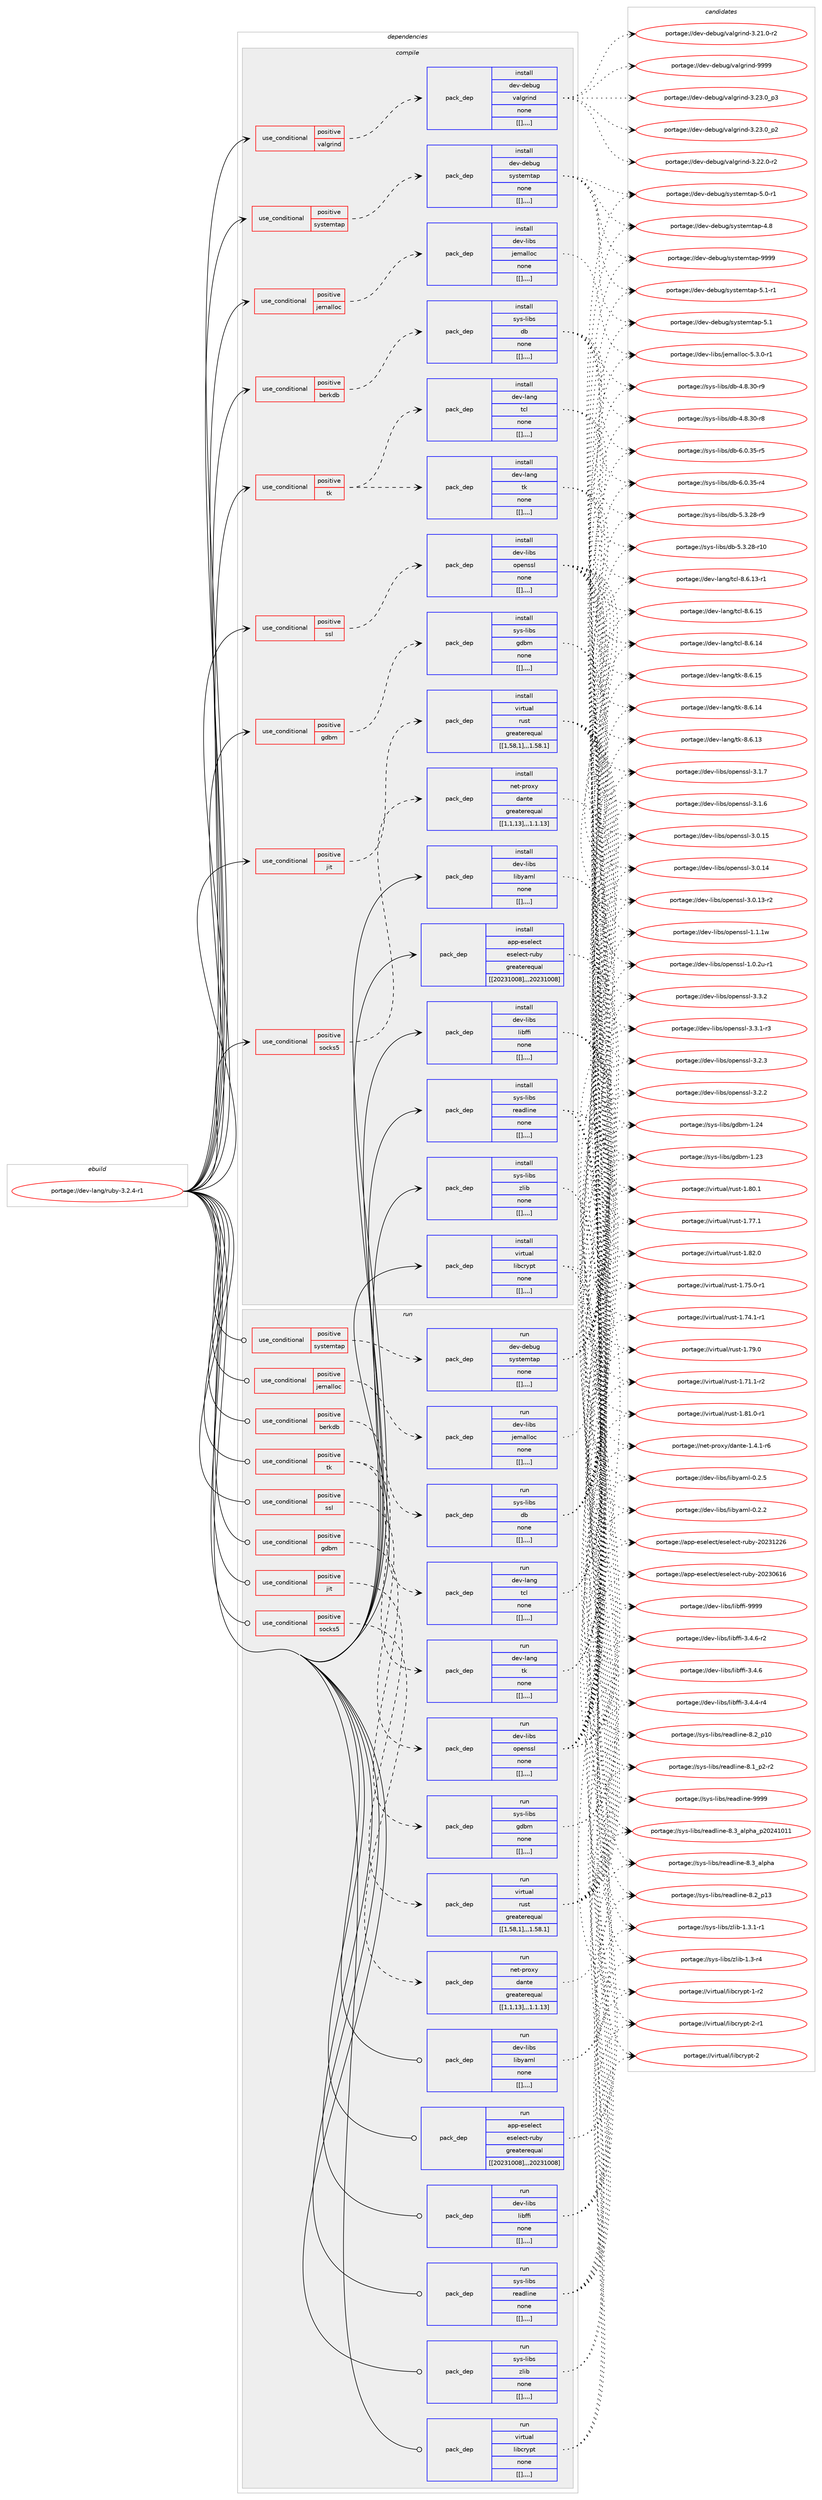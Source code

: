digraph prolog {

# *************
# Graph options
# *************

newrank=true;
concentrate=true;
compound=true;
graph [rankdir=LR,fontname=Helvetica,fontsize=10,ranksep=1.5];#, ranksep=2.5, nodesep=0.2];
edge  [arrowhead=vee];
node  [fontname=Helvetica,fontsize=10];

# **********
# The ebuild
# **********

subgraph cluster_leftcol {
color=gray;
label=<<i>ebuild</i>>;
id [label="portage://dev-lang/ruby-3.2.4-r1", color=red, width=4, href="../dev-lang/ruby-3.2.4-r1.svg"];
}

# ****************
# The dependencies
# ****************

subgraph cluster_midcol {
color=gray;
label=<<i>dependencies</i>>;
subgraph cluster_compile {
fillcolor="#eeeeee";
style=filled;
label=<<i>compile</i>>;
subgraph cond25232 {
dependency104935 [label=<<TABLE BORDER="0" CELLBORDER="1" CELLSPACING="0" CELLPADDING="4"><TR><TD ROWSPAN="3" CELLPADDING="10">use_conditional</TD></TR><TR><TD>positive</TD></TR><TR><TD>berkdb</TD></TR></TABLE>>, shape=none, color=red];
subgraph pack78499 {
dependency105042 [label=<<TABLE BORDER="0" CELLBORDER="1" CELLSPACING="0" CELLPADDING="4" WIDTH="220"><TR><TD ROWSPAN="6" CELLPADDING="30">pack_dep</TD></TR><TR><TD WIDTH="110">install</TD></TR><TR><TD>sys-libs</TD></TR><TR><TD>db</TD></TR><TR><TD>none</TD></TR><TR><TD>[[],,,,]</TD></TR></TABLE>>, shape=none, color=blue];
}
dependency104935:e -> dependency105042:w [weight=20,style="dashed",arrowhead="vee"];
}
id:e -> dependency104935:w [weight=20,style="solid",arrowhead="vee"];
subgraph cond25353 {
dependency105062 [label=<<TABLE BORDER="0" CELLBORDER="1" CELLSPACING="0" CELLPADDING="4"><TR><TD ROWSPAN="3" CELLPADDING="10">use_conditional</TD></TR><TR><TD>positive</TD></TR><TR><TD>gdbm</TD></TR></TABLE>>, shape=none, color=red];
subgraph pack78598 {
dependency105132 [label=<<TABLE BORDER="0" CELLBORDER="1" CELLSPACING="0" CELLPADDING="4" WIDTH="220"><TR><TD ROWSPAN="6" CELLPADDING="30">pack_dep</TD></TR><TR><TD WIDTH="110">install</TD></TR><TR><TD>sys-libs</TD></TR><TR><TD>gdbm</TD></TR><TR><TD>none</TD></TR><TR><TD>[[],,,,]</TD></TR></TABLE>>, shape=none, color=blue];
}
dependency105062:e -> dependency105132:w [weight=20,style="dashed",arrowhead="vee"];
}
id:e -> dependency105062:w [weight=20,style="solid",arrowhead="vee"];
subgraph cond25389 {
dependency105157 [label=<<TABLE BORDER="0" CELLBORDER="1" CELLSPACING="0" CELLPADDING="4"><TR><TD ROWSPAN="3" CELLPADDING="10">use_conditional</TD></TR><TR><TD>positive</TD></TR><TR><TD>jemalloc</TD></TR></TABLE>>, shape=none, color=red];
subgraph pack78644 {
dependency105227 [label=<<TABLE BORDER="0" CELLBORDER="1" CELLSPACING="0" CELLPADDING="4" WIDTH="220"><TR><TD ROWSPAN="6" CELLPADDING="30">pack_dep</TD></TR><TR><TD WIDTH="110">install</TD></TR><TR><TD>dev-libs</TD></TR><TR><TD>jemalloc</TD></TR><TR><TD>none</TD></TR><TR><TD>[[],,,,]</TD></TR></TABLE>>, shape=none, color=blue];
}
dependency105157:e -> dependency105227:w [weight=20,style="dashed",arrowhead="vee"];
}
id:e -> dependency105157:w [weight=20,style="solid",arrowhead="vee"];
subgraph cond25432 {
dependency105253 [label=<<TABLE BORDER="0" CELLBORDER="1" CELLSPACING="0" CELLPADDING="4"><TR><TD ROWSPAN="3" CELLPADDING="10">use_conditional</TD></TR><TR><TD>positive</TD></TR><TR><TD>jit</TD></TR></TABLE>>, shape=none, color=red];
subgraph pack78684 {
dependency105314 [label=<<TABLE BORDER="0" CELLBORDER="1" CELLSPACING="0" CELLPADDING="4" WIDTH="220"><TR><TD ROWSPAN="6" CELLPADDING="30">pack_dep</TD></TR><TR><TD WIDTH="110">install</TD></TR><TR><TD>virtual</TD></TR><TR><TD>rust</TD></TR><TR><TD>greaterequal</TD></TR><TR><TD>[[1,58,1],,,1.58.1]</TD></TR></TABLE>>, shape=none, color=blue];
}
dependency105253:e -> dependency105314:w [weight=20,style="dashed",arrowhead="vee"];
}
id:e -> dependency105253:w [weight=20,style="solid",arrowhead="vee"];
subgraph cond25481 {
dependency105376 [label=<<TABLE BORDER="0" CELLBORDER="1" CELLSPACING="0" CELLPADDING="4"><TR><TD ROWSPAN="3" CELLPADDING="10">use_conditional</TD></TR><TR><TD>positive</TD></TR><TR><TD>socks5</TD></TR></TABLE>>, shape=none, color=red];
subgraph pack78733 {
dependency105408 [label=<<TABLE BORDER="0" CELLBORDER="1" CELLSPACING="0" CELLPADDING="4" WIDTH="220"><TR><TD ROWSPAN="6" CELLPADDING="30">pack_dep</TD></TR><TR><TD WIDTH="110">install</TD></TR><TR><TD>net-proxy</TD></TR><TR><TD>dante</TD></TR><TR><TD>greaterequal</TD></TR><TR><TD>[[1,1,13],,,1.1.13]</TD></TR></TABLE>>, shape=none, color=blue];
}
dependency105376:e -> dependency105408:w [weight=20,style="dashed",arrowhead="vee"];
}
id:e -> dependency105376:w [weight=20,style="solid",arrowhead="vee"];
subgraph cond25527 {
dependency105508 [label=<<TABLE BORDER="0" CELLBORDER="1" CELLSPACING="0" CELLPADDING="4"><TR><TD ROWSPAN="3" CELLPADDING="10">use_conditional</TD></TR><TR><TD>positive</TD></TR><TR><TD>ssl</TD></TR></TABLE>>, shape=none, color=red];
subgraph pack78821 {
dependency105519 [label=<<TABLE BORDER="0" CELLBORDER="1" CELLSPACING="0" CELLPADDING="4" WIDTH="220"><TR><TD ROWSPAN="6" CELLPADDING="30">pack_dep</TD></TR><TR><TD WIDTH="110">install</TD></TR><TR><TD>dev-libs</TD></TR><TR><TD>openssl</TD></TR><TR><TD>none</TD></TR><TR><TD>[[],,,,]</TD></TR></TABLE>>, shape=none, color=blue];
}
dependency105508:e -> dependency105519:w [weight=20,style="dashed",arrowhead="vee"];
}
id:e -> dependency105508:w [weight=20,style="solid",arrowhead="vee"];
subgraph cond25535 {
dependency105547 [label=<<TABLE BORDER="0" CELLBORDER="1" CELLSPACING="0" CELLPADDING="4"><TR><TD ROWSPAN="3" CELLPADDING="10">use_conditional</TD></TR><TR><TD>positive</TD></TR><TR><TD>systemtap</TD></TR></TABLE>>, shape=none, color=red];
subgraph pack78849 {
dependency105586 [label=<<TABLE BORDER="0" CELLBORDER="1" CELLSPACING="0" CELLPADDING="4" WIDTH="220"><TR><TD ROWSPAN="6" CELLPADDING="30">pack_dep</TD></TR><TR><TD WIDTH="110">install</TD></TR><TR><TD>dev-debug</TD></TR><TR><TD>systemtap</TD></TR><TR><TD>none</TD></TR><TR><TD>[[],,,,]</TD></TR></TABLE>>, shape=none, color=blue];
}
dependency105547:e -> dependency105586:w [weight=20,style="dashed",arrowhead="vee"];
}
id:e -> dependency105547:w [weight=20,style="solid",arrowhead="vee"];
subgraph cond25590 {
dependency105775 [label=<<TABLE BORDER="0" CELLBORDER="1" CELLSPACING="0" CELLPADDING="4"><TR><TD ROWSPAN="3" CELLPADDING="10">use_conditional</TD></TR><TR><TD>positive</TD></TR><TR><TD>tk</TD></TR></TABLE>>, shape=none, color=red];
subgraph pack79004 {
dependency105777 [label=<<TABLE BORDER="0" CELLBORDER="1" CELLSPACING="0" CELLPADDING="4" WIDTH="220"><TR><TD ROWSPAN="6" CELLPADDING="30">pack_dep</TD></TR><TR><TD WIDTH="110">install</TD></TR><TR><TD>dev-lang</TD></TR><TR><TD>tcl</TD></TR><TR><TD>none</TD></TR><TR><TD>[[],,,,]</TD></TR></TABLE>>, shape=none, color=blue];
}
dependency105775:e -> dependency105777:w [weight=20,style="dashed",arrowhead="vee"];
subgraph pack79007 {
dependency105799 [label=<<TABLE BORDER="0" CELLBORDER="1" CELLSPACING="0" CELLPADDING="4" WIDTH="220"><TR><TD ROWSPAN="6" CELLPADDING="30">pack_dep</TD></TR><TR><TD WIDTH="110">install</TD></TR><TR><TD>dev-lang</TD></TR><TR><TD>tk</TD></TR><TR><TD>none</TD></TR><TR><TD>[[],,,,]</TD></TR></TABLE>>, shape=none, color=blue];
}
dependency105775:e -> dependency105799:w [weight=20,style="dashed",arrowhead="vee"];
}
id:e -> dependency105775:w [weight=20,style="solid",arrowhead="vee"];
subgraph cond25612 {
dependency105803 [label=<<TABLE BORDER="0" CELLBORDER="1" CELLSPACING="0" CELLPADDING="4"><TR><TD ROWSPAN="3" CELLPADDING="10">use_conditional</TD></TR><TR><TD>positive</TD></TR><TR><TD>valgrind</TD></TR></TABLE>>, shape=none, color=red];
subgraph pack79040 {
dependency105825 [label=<<TABLE BORDER="0" CELLBORDER="1" CELLSPACING="0" CELLPADDING="4" WIDTH="220"><TR><TD ROWSPAN="6" CELLPADDING="30">pack_dep</TD></TR><TR><TD WIDTH="110">install</TD></TR><TR><TD>dev-debug</TD></TR><TR><TD>valgrind</TD></TR><TR><TD>none</TD></TR><TR><TD>[[],,,,]</TD></TR></TABLE>>, shape=none, color=blue];
}
dependency105803:e -> dependency105825:w [weight=20,style="dashed",arrowhead="vee"];
}
id:e -> dependency105803:w [weight=20,style="solid",arrowhead="vee"];
subgraph pack79045 {
dependency105830 [label=<<TABLE BORDER="0" CELLBORDER="1" CELLSPACING="0" CELLPADDING="4" WIDTH="220"><TR><TD ROWSPAN="6" CELLPADDING="30">pack_dep</TD></TR><TR><TD WIDTH="110">install</TD></TR><TR><TD>app-eselect</TD></TR><TR><TD>eselect-ruby</TD></TR><TR><TD>greaterequal</TD></TR><TR><TD>[[20231008],,,20231008]</TD></TR></TABLE>>, shape=none, color=blue];
}
id:e -> dependency105830:w [weight=20,style="solid",arrowhead="vee"];
subgraph pack79065 {
dependency105901 [label=<<TABLE BORDER="0" CELLBORDER="1" CELLSPACING="0" CELLPADDING="4" WIDTH="220"><TR><TD ROWSPAN="6" CELLPADDING="30">pack_dep</TD></TR><TR><TD WIDTH="110">install</TD></TR><TR><TD>dev-libs</TD></TR><TR><TD>libffi</TD></TR><TR><TD>none</TD></TR><TR><TD>[[],,,,]</TD></TR></TABLE>>, shape=none, color=blue];
}
id:e -> dependency105901:w [weight=20,style="solid",arrowhead="vee"];
subgraph pack79110 {
dependency105928 [label=<<TABLE BORDER="0" CELLBORDER="1" CELLSPACING="0" CELLPADDING="4" WIDTH="220"><TR><TD ROWSPAN="6" CELLPADDING="30">pack_dep</TD></TR><TR><TD WIDTH="110">install</TD></TR><TR><TD>dev-libs</TD></TR><TR><TD>libyaml</TD></TR><TR><TD>none</TD></TR><TR><TD>[[],,,,]</TD></TR></TABLE>>, shape=none, color=blue];
}
id:e -> dependency105928:w [weight=20,style="solid",arrowhead="vee"];
subgraph pack79112 {
dependency105962 [label=<<TABLE BORDER="0" CELLBORDER="1" CELLSPACING="0" CELLPADDING="4" WIDTH="220"><TR><TD ROWSPAN="6" CELLPADDING="30">pack_dep</TD></TR><TR><TD WIDTH="110">install</TD></TR><TR><TD>sys-libs</TD></TR><TR><TD>readline</TD></TR><TR><TD>none</TD></TR><TR><TD>[[],,,,]</TD></TR></TABLE>>, shape=none, color=blue];
}
id:e -> dependency105962:w [weight=20,style="solid",arrowhead="vee"];
subgraph pack79148 {
dependency105996 [label=<<TABLE BORDER="0" CELLBORDER="1" CELLSPACING="0" CELLPADDING="4" WIDTH="220"><TR><TD ROWSPAN="6" CELLPADDING="30">pack_dep</TD></TR><TR><TD WIDTH="110">install</TD></TR><TR><TD>sys-libs</TD></TR><TR><TD>zlib</TD></TR><TR><TD>none</TD></TR><TR><TD>[[],,,,]</TD></TR></TABLE>>, shape=none, color=blue];
}
id:e -> dependency105996:w [weight=20,style="solid",arrowhead="vee"];
subgraph pack79158 {
dependency106071 [label=<<TABLE BORDER="0" CELLBORDER="1" CELLSPACING="0" CELLPADDING="4" WIDTH="220"><TR><TD ROWSPAN="6" CELLPADDING="30">pack_dep</TD></TR><TR><TD WIDTH="110">install</TD></TR><TR><TD>virtual</TD></TR><TR><TD>libcrypt</TD></TR><TR><TD>none</TD></TR><TR><TD>[[],,,,]</TD></TR></TABLE>>, shape=none, color=blue];
}
id:e -> dependency106071:w [weight=20,style="solid",arrowhead="vee"];
}
subgraph cluster_compileandrun {
fillcolor="#eeeeee";
style=filled;
label=<<i>compile and run</i>>;
}
subgraph cluster_run {
fillcolor="#eeeeee";
style=filled;
label=<<i>run</i>>;
subgraph cond25712 {
dependency106098 [label=<<TABLE BORDER="0" CELLBORDER="1" CELLSPACING="0" CELLPADDING="4"><TR><TD ROWSPAN="3" CELLPADDING="10">use_conditional</TD></TR><TR><TD>positive</TD></TR><TR><TD>berkdb</TD></TR></TABLE>>, shape=none, color=red];
subgraph pack79237 {
dependency106125 [label=<<TABLE BORDER="0" CELLBORDER="1" CELLSPACING="0" CELLPADDING="4" WIDTH="220"><TR><TD ROWSPAN="6" CELLPADDING="30">pack_dep</TD></TR><TR><TD WIDTH="110">run</TD></TR><TR><TD>sys-libs</TD></TR><TR><TD>db</TD></TR><TR><TD>none</TD></TR><TR><TD>[[],,,,]</TD></TR></TABLE>>, shape=none, color=blue];
}
dependency106098:e -> dependency106125:w [weight=20,style="dashed",arrowhead="vee"];
}
id:e -> dependency106098:w [weight=20,style="solid",arrowhead="odot"];
subgraph cond25738 {
dependency106169 [label=<<TABLE BORDER="0" CELLBORDER="1" CELLSPACING="0" CELLPADDING="4"><TR><TD ROWSPAN="3" CELLPADDING="10">use_conditional</TD></TR><TR><TD>positive</TD></TR><TR><TD>gdbm</TD></TR></TABLE>>, shape=none, color=red];
subgraph pack79267 {
dependency106208 [label=<<TABLE BORDER="0" CELLBORDER="1" CELLSPACING="0" CELLPADDING="4" WIDTH="220"><TR><TD ROWSPAN="6" CELLPADDING="30">pack_dep</TD></TR><TR><TD WIDTH="110">run</TD></TR><TR><TD>sys-libs</TD></TR><TR><TD>gdbm</TD></TR><TR><TD>none</TD></TR><TR><TD>[[],,,,]</TD></TR></TABLE>>, shape=none, color=blue];
}
dependency106169:e -> dependency106208:w [weight=20,style="dashed",arrowhead="vee"];
}
id:e -> dependency106169:w [weight=20,style="solid",arrowhead="odot"];
subgraph cond25808 {
dependency106345 [label=<<TABLE BORDER="0" CELLBORDER="1" CELLSPACING="0" CELLPADDING="4"><TR><TD ROWSPAN="3" CELLPADDING="10">use_conditional</TD></TR><TR><TD>positive</TD></TR><TR><TD>jemalloc</TD></TR></TABLE>>, shape=none, color=red];
subgraph pack79388 {
dependency106424 [label=<<TABLE BORDER="0" CELLBORDER="1" CELLSPACING="0" CELLPADDING="4" WIDTH="220"><TR><TD ROWSPAN="6" CELLPADDING="30">pack_dep</TD></TR><TR><TD WIDTH="110">run</TD></TR><TR><TD>dev-libs</TD></TR><TR><TD>jemalloc</TD></TR><TR><TD>none</TD></TR><TR><TD>[[],,,,]</TD></TR></TABLE>>, shape=none, color=blue];
}
dependency106345:e -> dependency106424:w [weight=20,style="dashed",arrowhead="vee"];
}
id:e -> dependency106345:w [weight=20,style="solid",arrowhead="odot"];
subgraph cond25896 {
dependency106587 [label=<<TABLE BORDER="0" CELLBORDER="1" CELLSPACING="0" CELLPADDING="4"><TR><TD ROWSPAN="3" CELLPADDING="10">use_conditional</TD></TR><TR><TD>positive</TD></TR><TR><TD>jit</TD></TR></TABLE>>, shape=none, color=red];
subgraph pack79508 {
dependency106612 [label=<<TABLE BORDER="0" CELLBORDER="1" CELLSPACING="0" CELLPADDING="4" WIDTH="220"><TR><TD ROWSPAN="6" CELLPADDING="30">pack_dep</TD></TR><TR><TD WIDTH="110">run</TD></TR><TR><TD>virtual</TD></TR><TR><TD>rust</TD></TR><TR><TD>greaterequal</TD></TR><TR><TD>[[1,58,1],,,1.58.1]</TD></TR></TABLE>>, shape=none, color=blue];
}
dependency106587:e -> dependency106612:w [weight=20,style="dashed",arrowhead="vee"];
}
id:e -> dependency106587:w [weight=20,style="solid",arrowhead="odot"];
subgraph cond25928 {
dependency106648 [label=<<TABLE BORDER="0" CELLBORDER="1" CELLSPACING="0" CELLPADDING="4"><TR><TD ROWSPAN="3" CELLPADDING="10">use_conditional</TD></TR><TR><TD>positive</TD></TR><TR><TD>socks5</TD></TR></TABLE>>, shape=none, color=red];
subgraph pack79537 {
dependency106673 [label=<<TABLE BORDER="0" CELLBORDER="1" CELLSPACING="0" CELLPADDING="4" WIDTH="220"><TR><TD ROWSPAN="6" CELLPADDING="30">pack_dep</TD></TR><TR><TD WIDTH="110">run</TD></TR><TR><TD>net-proxy</TD></TR><TR><TD>dante</TD></TR><TR><TD>greaterequal</TD></TR><TR><TD>[[1,1,13],,,1.1.13]</TD></TR></TABLE>>, shape=none, color=blue];
}
dependency106648:e -> dependency106673:w [weight=20,style="dashed",arrowhead="vee"];
}
id:e -> dependency106648:w [weight=20,style="solid",arrowhead="odot"];
subgraph cond25989 {
dependency106913 [label=<<TABLE BORDER="0" CELLBORDER="1" CELLSPACING="0" CELLPADDING="4"><TR><TD ROWSPAN="3" CELLPADDING="10">use_conditional</TD></TR><TR><TD>positive</TD></TR><TR><TD>ssl</TD></TR></TABLE>>, shape=none, color=red];
subgraph pack79708 {
dependency106917 [label=<<TABLE BORDER="0" CELLBORDER="1" CELLSPACING="0" CELLPADDING="4" WIDTH="220"><TR><TD ROWSPAN="6" CELLPADDING="30">pack_dep</TD></TR><TR><TD WIDTH="110">run</TD></TR><TR><TD>dev-libs</TD></TR><TR><TD>openssl</TD></TR><TR><TD>none</TD></TR><TR><TD>[[],,,,]</TD></TR></TABLE>>, shape=none, color=blue];
}
dependency106913:e -> dependency106917:w [weight=20,style="dashed",arrowhead="vee"];
}
id:e -> dependency106913:w [weight=20,style="solid",arrowhead="odot"];
subgraph cond26041 {
dependency106923 [label=<<TABLE BORDER="0" CELLBORDER="1" CELLSPACING="0" CELLPADDING="4"><TR><TD ROWSPAN="3" CELLPADDING="10">use_conditional</TD></TR><TR><TD>positive</TD></TR><TR><TD>systemtap</TD></TR></TABLE>>, shape=none, color=red];
subgraph pack79714 {
dependency106953 [label=<<TABLE BORDER="0" CELLBORDER="1" CELLSPACING="0" CELLPADDING="4" WIDTH="220"><TR><TD ROWSPAN="6" CELLPADDING="30">pack_dep</TD></TR><TR><TD WIDTH="110">run</TD></TR><TR><TD>dev-debug</TD></TR><TR><TD>systemtap</TD></TR><TR><TD>none</TD></TR><TR><TD>[[],,,,]</TD></TR></TABLE>>, shape=none, color=blue];
}
dependency106923:e -> dependency106953:w [weight=20,style="dashed",arrowhead="vee"];
}
id:e -> dependency106923:w [weight=20,style="solid",arrowhead="odot"];
subgraph cond26055 {
dependency106965 [label=<<TABLE BORDER="0" CELLBORDER="1" CELLSPACING="0" CELLPADDING="4"><TR><TD ROWSPAN="3" CELLPADDING="10">use_conditional</TD></TR><TR><TD>positive</TD></TR><TR><TD>tk</TD></TR></TABLE>>, shape=none, color=red];
subgraph pack79759 {
dependency107019 [label=<<TABLE BORDER="0" CELLBORDER="1" CELLSPACING="0" CELLPADDING="4" WIDTH="220"><TR><TD ROWSPAN="6" CELLPADDING="30">pack_dep</TD></TR><TR><TD WIDTH="110">run</TD></TR><TR><TD>dev-lang</TD></TR><TR><TD>tcl</TD></TR><TR><TD>none</TD></TR><TR><TD>[[],,,,]</TD></TR></TABLE>>, shape=none, color=blue];
}
dependency106965:e -> dependency107019:w [weight=20,style="dashed",arrowhead="vee"];
subgraph pack79793 {
dependency107046 [label=<<TABLE BORDER="0" CELLBORDER="1" CELLSPACING="0" CELLPADDING="4" WIDTH="220"><TR><TD ROWSPAN="6" CELLPADDING="30">pack_dep</TD></TR><TR><TD WIDTH="110">run</TD></TR><TR><TD>dev-lang</TD></TR><TR><TD>tk</TD></TR><TR><TD>none</TD></TR><TR><TD>[[],,,,]</TD></TR></TABLE>>, shape=none, color=blue];
}
dependency106965:e -> dependency107046:w [weight=20,style="dashed",arrowhead="vee"];
}
id:e -> dependency106965:w [weight=20,style="solid",arrowhead="odot"];
subgraph pack79807 {
dependency107077 [label=<<TABLE BORDER="0" CELLBORDER="1" CELLSPACING="0" CELLPADDING="4" WIDTH="220"><TR><TD ROWSPAN="6" CELLPADDING="30">pack_dep</TD></TR><TR><TD WIDTH="110">run</TD></TR><TR><TD>app-eselect</TD></TR><TR><TD>eselect-ruby</TD></TR><TR><TD>greaterequal</TD></TR><TR><TD>[[20231008],,,20231008]</TD></TR></TABLE>>, shape=none, color=blue];
}
id:e -> dependency107077:w [weight=20,style="solid",arrowhead="odot"];
subgraph pack79810 {
dependency107162 [label=<<TABLE BORDER="0" CELLBORDER="1" CELLSPACING="0" CELLPADDING="4" WIDTH="220"><TR><TD ROWSPAN="6" CELLPADDING="30">pack_dep</TD></TR><TR><TD WIDTH="110">run</TD></TR><TR><TD>dev-libs</TD></TR><TR><TD>libffi</TD></TR><TR><TD>none</TD></TR><TR><TD>[[],,,,]</TD></TR></TABLE>>, shape=none, color=blue];
}
id:e -> dependency107162:w [weight=20,style="solid",arrowhead="odot"];
subgraph pack79861 {
dependency107185 [label=<<TABLE BORDER="0" CELLBORDER="1" CELLSPACING="0" CELLPADDING="4" WIDTH="220"><TR><TD ROWSPAN="6" CELLPADDING="30">pack_dep</TD></TR><TR><TD WIDTH="110">run</TD></TR><TR><TD>dev-libs</TD></TR><TR><TD>libyaml</TD></TR><TR><TD>none</TD></TR><TR><TD>[[],,,,]</TD></TR></TABLE>>, shape=none, color=blue];
}
id:e -> dependency107185:w [weight=20,style="solid",arrowhead="odot"];
subgraph pack79875 {
dependency107206 [label=<<TABLE BORDER="0" CELLBORDER="1" CELLSPACING="0" CELLPADDING="4" WIDTH="220"><TR><TD ROWSPAN="6" CELLPADDING="30">pack_dep</TD></TR><TR><TD WIDTH="110">run</TD></TR><TR><TD>sys-libs</TD></TR><TR><TD>readline</TD></TR><TR><TD>none</TD></TR><TR><TD>[[],,,,]</TD></TR></TABLE>>, shape=none, color=blue];
}
id:e -> dependency107206:w [weight=20,style="solid",arrowhead="odot"];
subgraph pack79897 {
dependency107230 [label=<<TABLE BORDER="0" CELLBORDER="1" CELLSPACING="0" CELLPADDING="4" WIDTH="220"><TR><TD ROWSPAN="6" CELLPADDING="30">pack_dep</TD></TR><TR><TD WIDTH="110">run</TD></TR><TR><TD>sys-libs</TD></TR><TR><TD>zlib</TD></TR><TR><TD>none</TD></TR><TR><TD>[[],,,,]</TD></TR></TABLE>>, shape=none, color=blue];
}
id:e -> dependency107230:w [weight=20,style="solid",arrowhead="odot"];
subgraph pack79928 {
dependency107312 [label=<<TABLE BORDER="0" CELLBORDER="1" CELLSPACING="0" CELLPADDING="4" WIDTH="220"><TR><TD ROWSPAN="6" CELLPADDING="30">pack_dep</TD></TR><TR><TD WIDTH="110">run</TD></TR><TR><TD>virtual</TD></TR><TR><TD>libcrypt</TD></TR><TR><TD>none</TD></TR><TR><TD>[[],,,,]</TD></TR></TABLE>>, shape=none, color=blue];
}
id:e -> dependency107312:w [weight=20,style="solid",arrowhead="odot"];
}
}

# **************
# The candidates
# **************

subgraph cluster_choices {
rank=same;
color=gray;
label=<<i>candidates</i>>;

subgraph choice78767 {
color=black;
nodesep=1;
choice11512111545108105981154710098455446484651534511453 [label="portage://sys-libs/db-6.0.35-r5", color=red, width=4,href="../sys-libs/db-6.0.35-r5.svg"];
choice11512111545108105981154710098455446484651534511452 [label="portage://sys-libs/db-6.0.35-r4", color=red, width=4,href="../sys-libs/db-6.0.35-r4.svg"];
choice11512111545108105981154710098455346514650564511457 [label="portage://sys-libs/db-5.3.28-r9", color=red, width=4,href="../sys-libs/db-5.3.28-r9.svg"];
choice1151211154510810598115471009845534651465056451144948 [label="portage://sys-libs/db-5.3.28-r10", color=red, width=4,href="../sys-libs/db-5.3.28-r10.svg"];
choice11512111545108105981154710098455246564651484511457 [label="portage://sys-libs/db-4.8.30-r9", color=red, width=4,href="../sys-libs/db-4.8.30-r9.svg"];
choice11512111545108105981154710098455246564651484511456 [label="portage://sys-libs/db-4.8.30-r8", color=red, width=4,href="../sys-libs/db-4.8.30-r8.svg"];
dependency105042:e -> choice11512111545108105981154710098455446484651534511453:w [style=dotted,weight="100"];
dependency105042:e -> choice11512111545108105981154710098455446484651534511452:w [style=dotted,weight="100"];
dependency105042:e -> choice11512111545108105981154710098455346514650564511457:w [style=dotted,weight="100"];
dependency105042:e -> choice1151211154510810598115471009845534651465056451144948:w [style=dotted,weight="100"];
dependency105042:e -> choice11512111545108105981154710098455246564651484511457:w [style=dotted,weight="100"];
dependency105042:e -> choice11512111545108105981154710098455246564651484511456:w [style=dotted,weight="100"];
}
subgraph choice78776 {
color=black;
nodesep=1;
choice115121115451081059811547103100981094549465052 [label="portage://sys-libs/gdbm-1.24", color=red, width=4,href="../sys-libs/gdbm-1.24.svg"];
choice115121115451081059811547103100981094549465051 [label="portage://sys-libs/gdbm-1.23", color=red, width=4,href="../sys-libs/gdbm-1.23.svg"];
dependency105132:e -> choice115121115451081059811547103100981094549465052:w [style=dotted,weight="100"];
dependency105132:e -> choice115121115451081059811547103100981094549465051:w [style=dotted,weight="100"];
}
subgraph choice78778 {
color=black;
nodesep=1;
choice10010111845108105981154710610110997108108111994553465146484511449 [label="portage://dev-libs/jemalloc-5.3.0-r1", color=red, width=4,href="../dev-libs/jemalloc-5.3.0-r1.svg"];
dependency105227:e -> choice10010111845108105981154710610110997108108111994553465146484511449:w [style=dotted,weight="100"];
}
subgraph choice78780 {
color=black;
nodesep=1;
choice118105114116117971084711411711511645494656504648 [label="portage://virtual/rust-1.82.0", color=red, width=4,href="../virtual/rust-1.82.0.svg"];
choice1181051141161179710847114117115116454946564946484511449 [label="portage://virtual/rust-1.81.0-r1", color=red, width=4,href="../virtual/rust-1.81.0-r1.svg"];
choice118105114116117971084711411711511645494656484649 [label="portage://virtual/rust-1.80.1", color=red, width=4,href="../virtual/rust-1.80.1.svg"];
choice118105114116117971084711411711511645494655574648 [label="portage://virtual/rust-1.79.0", color=red, width=4,href="../virtual/rust-1.79.0.svg"];
choice118105114116117971084711411711511645494655554649 [label="portage://virtual/rust-1.77.1", color=red, width=4,href="../virtual/rust-1.77.1.svg"];
choice1181051141161179710847114117115116454946555346484511449 [label="portage://virtual/rust-1.75.0-r1", color=red, width=4,href="../virtual/rust-1.75.0-r1.svg"];
choice1181051141161179710847114117115116454946555246494511449 [label="portage://virtual/rust-1.74.1-r1", color=red, width=4,href="../virtual/rust-1.74.1-r1.svg"];
choice1181051141161179710847114117115116454946554946494511450 [label="portage://virtual/rust-1.71.1-r2", color=red, width=4,href="../virtual/rust-1.71.1-r2.svg"];
dependency105314:e -> choice118105114116117971084711411711511645494656504648:w [style=dotted,weight="100"];
dependency105314:e -> choice1181051141161179710847114117115116454946564946484511449:w [style=dotted,weight="100"];
dependency105314:e -> choice118105114116117971084711411711511645494656484649:w [style=dotted,weight="100"];
dependency105314:e -> choice118105114116117971084711411711511645494655574648:w [style=dotted,weight="100"];
dependency105314:e -> choice118105114116117971084711411711511645494655554649:w [style=dotted,weight="100"];
dependency105314:e -> choice1181051141161179710847114117115116454946555346484511449:w [style=dotted,weight="100"];
dependency105314:e -> choice1181051141161179710847114117115116454946555246494511449:w [style=dotted,weight="100"];
dependency105314:e -> choice1181051141161179710847114117115116454946554946494511450:w [style=dotted,weight="100"];
}
subgraph choice78848 {
color=black;
nodesep=1;
choice1101011164511211411112012147100971101161014549465246494511454 [label="portage://net-proxy/dante-1.4.1-r6", color=red, width=4,href="../net-proxy/dante-1.4.1-r6.svg"];
dependency105408:e -> choice1101011164511211411112012147100971101161014549465246494511454:w [style=dotted,weight="100"];
}
subgraph choice78850 {
color=black;
nodesep=1;
choice100101118451081059811547111112101110115115108455146514650 [label="portage://dev-libs/openssl-3.3.2", color=red, width=4,href="../dev-libs/openssl-3.3.2.svg"];
choice1001011184510810598115471111121011101151151084551465146494511451 [label="portage://dev-libs/openssl-3.3.1-r3", color=red, width=4,href="../dev-libs/openssl-3.3.1-r3.svg"];
choice100101118451081059811547111112101110115115108455146504651 [label="portage://dev-libs/openssl-3.2.3", color=red, width=4,href="../dev-libs/openssl-3.2.3.svg"];
choice100101118451081059811547111112101110115115108455146504650 [label="portage://dev-libs/openssl-3.2.2", color=red, width=4,href="../dev-libs/openssl-3.2.2.svg"];
choice100101118451081059811547111112101110115115108455146494655 [label="portage://dev-libs/openssl-3.1.7", color=red, width=4,href="../dev-libs/openssl-3.1.7.svg"];
choice100101118451081059811547111112101110115115108455146494654 [label="portage://dev-libs/openssl-3.1.6", color=red, width=4,href="../dev-libs/openssl-3.1.6.svg"];
choice10010111845108105981154711111210111011511510845514648464953 [label="portage://dev-libs/openssl-3.0.15", color=red, width=4,href="../dev-libs/openssl-3.0.15.svg"];
choice10010111845108105981154711111210111011511510845514648464952 [label="portage://dev-libs/openssl-3.0.14", color=red, width=4,href="../dev-libs/openssl-3.0.14.svg"];
choice100101118451081059811547111112101110115115108455146484649514511450 [label="portage://dev-libs/openssl-3.0.13-r2", color=red, width=4,href="../dev-libs/openssl-3.0.13-r2.svg"];
choice100101118451081059811547111112101110115115108454946494649119 [label="portage://dev-libs/openssl-1.1.1w", color=red, width=4,href="../dev-libs/openssl-1.1.1w.svg"];
choice1001011184510810598115471111121011101151151084549464846501174511449 [label="portage://dev-libs/openssl-1.0.2u-r1", color=red, width=4,href="../dev-libs/openssl-1.0.2u-r1.svg"];
dependency105519:e -> choice100101118451081059811547111112101110115115108455146514650:w [style=dotted,weight="100"];
dependency105519:e -> choice1001011184510810598115471111121011101151151084551465146494511451:w [style=dotted,weight="100"];
dependency105519:e -> choice100101118451081059811547111112101110115115108455146504651:w [style=dotted,weight="100"];
dependency105519:e -> choice100101118451081059811547111112101110115115108455146504650:w [style=dotted,weight="100"];
dependency105519:e -> choice100101118451081059811547111112101110115115108455146494655:w [style=dotted,weight="100"];
dependency105519:e -> choice100101118451081059811547111112101110115115108455146494654:w [style=dotted,weight="100"];
dependency105519:e -> choice10010111845108105981154711111210111011511510845514648464953:w [style=dotted,weight="100"];
dependency105519:e -> choice10010111845108105981154711111210111011511510845514648464952:w [style=dotted,weight="100"];
dependency105519:e -> choice100101118451081059811547111112101110115115108455146484649514511450:w [style=dotted,weight="100"];
dependency105519:e -> choice100101118451081059811547111112101110115115108454946494649119:w [style=dotted,weight="100"];
dependency105519:e -> choice1001011184510810598115471111121011101151151084549464846501174511449:w [style=dotted,weight="100"];
}
subgraph choice78879 {
color=black;
nodesep=1;
choice100101118451001019811710347115121115116101109116971124557575757 [label="portage://dev-debug/systemtap-9999", color=red, width=4,href="../dev-debug/systemtap-9999.svg"];
choice10010111845100101981171034711512111511610110911697112455346494511449 [label="portage://dev-debug/systemtap-5.1-r1", color=red, width=4,href="../dev-debug/systemtap-5.1-r1.svg"];
choice1001011184510010198117103471151211151161011091169711245534649 [label="portage://dev-debug/systemtap-5.1", color=red, width=4,href="../dev-debug/systemtap-5.1.svg"];
choice10010111845100101981171034711512111511610110911697112455346484511449 [label="portage://dev-debug/systemtap-5.0-r1", color=red, width=4,href="../dev-debug/systemtap-5.0-r1.svg"];
choice1001011184510010198117103471151211151161011091169711245524656 [label="portage://dev-debug/systemtap-4.8", color=red, width=4,href="../dev-debug/systemtap-4.8.svg"];
dependency105586:e -> choice100101118451001019811710347115121115116101109116971124557575757:w [style=dotted,weight="100"];
dependency105586:e -> choice10010111845100101981171034711512111511610110911697112455346494511449:w [style=dotted,weight="100"];
dependency105586:e -> choice1001011184510010198117103471151211151161011091169711245534649:w [style=dotted,weight="100"];
dependency105586:e -> choice10010111845100101981171034711512111511610110911697112455346484511449:w [style=dotted,weight="100"];
dependency105586:e -> choice1001011184510010198117103471151211151161011091169711245524656:w [style=dotted,weight="100"];
}
subgraph choice78882 {
color=black;
nodesep=1;
choice1001011184510897110103471169910845564654464953 [label="portage://dev-lang/tcl-8.6.15", color=red, width=4,href="../dev-lang/tcl-8.6.15.svg"];
choice1001011184510897110103471169910845564654464952 [label="portage://dev-lang/tcl-8.6.14", color=red, width=4,href="../dev-lang/tcl-8.6.14.svg"];
choice10010111845108971101034711699108455646544649514511449 [label="portage://dev-lang/tcl-8.6.13-r1", color=red, width=4,href="../dev-lang/tcl-8.6.13-r1.svg"];
dependency105777:e -> choice1001011184510897110103471169910845564654464953:w [style=dotted,weight="100"];
dependency105777:e -> choice1001011184510897110103471169910845564654464952:w [style=dotted,weight="100"];
dependency105777:e -> choice10010111845108971101034711699108455646544649514511449:w [style=dotted,weight="100"];
}
subgraph choice78885 {
color=black;
nodesep=1;
choice10010111845108971101034711610745564654464953 [label="portage://dev-lang/tk-8.6.15", color=red, width=4,href="../dev-lang/tk-8.6.15.svg"];
choice10010111845108971101034711610745564654464952 [label="portage://dev-lang/tk-8.6.14", color=red, width=4,href="../dev-lang/tk-8.6.14.svg"];
choice10010111845108971101034711610745564654464951 [label="portage://dev-lang/tk-8.6.13", color=red, width=4,href="../dev-lang/tk-8.6.13.svg"];
dependency105799:e -> choice10010111845108971101034711610745564654464953:w [style=dotted,weight="100"];
dependency105799:e -> choice10010111845108971101034711610745564654464952:w [style=dotted,weight="100"];
dependency105799:e -> choice10010111845108971101034711610745564654464951:w [style=dotted,weight="100"];
}
subgraph choice78909 {
color=black;
nodesep=1;
choice100101118451001019811710347118971081031141051101004557575757 [label="portage://dev-debug/valgrind-9999", color=red, width=4,href="../dev-debug/valgrind-9999.svg"];
choice10010111845100101981171034711897108103114105110100455146505146489511251 [label="portage://dev-debug/valgrind-3.23.0_p3", color=red, width=4,href="../dev-debug/valgrind-3.23.0_p3.svg"];
choice10010111845100101981171034711897108103114105110100455146505146489511250 [label="portage://dev-debug/valgrind-3.23.0_p2", color=red, width=4,href="../dev-debug/valgrind-3.23.0_p2.svg"];
choice10010111845100101981171034711897108103114105110100455146505046484511450 [label="portage://dev-debug/valgrind-3.22.0-r2", color=red, width=4,href="../dev-debug/valgrind-3.22.0-r2.svg"];
choice10010111845100101981171034711897108103114105110100455146504946484511450 [label="portage://dev-debug/valgrind-3.21.0-r2", color=red, width=4,href="../dev-debug/valgrind-3.21.0-r2.svg"];
dependency105825:e -> choice100101118451001019811710347118971081031141051101004557575757:w [style=dotted,weight="100"];
dependency105825:e -> choice10010111845100101981171034711897108103114105110100455146505146489511251:w [style=dotted,weight="100"];
dependency105825:e -> choice10010111845100101981171034711897108103114105110100455146505146489511250:w [style=dotted,weight="100"];
dependency105825:e -> choice10010111845100101981171034711897108103114105110100455146505046484511450:w [style=dotted,weight="100"];
dependency105825:e -> choice10010111845100101981171034711897108103114105110100455146504946484511450:w [style=dotted,weight="100"];
}
subgraph choice78913 {
color=black;
nodesep=1;
choice97112112451011151011081019911647101115101108101991164511411798121455048505149505054 [label="portage://app-eselect/eselect-ruby-20231226", color=red, width=4,href="../app-eselect/eselect-ruby-20231226.svg"];
choice97112112451011151011081019911647101115101108101991164511411798121455048505148544954 [label="portage://app-eselect/eselect-ruby-20230616", color=red, width=4,href="../app-eselect/eselect-ruby-20230616.svg"];
dependency105830:e -> choice97112112451011151011081019911647101115101108101991164511411798121455048505149505054:w [style=dotted,weight="100"];
dependency105830:e -> choice97112112451011151011081019911647101115101108101991164511411798121455048505148544954:w [style=dotted,weight="100"];
}
subgraph choice78947 {
color=black;
nodesep=1;
choice100101118451081059811547108105981021021054557575757 [label="portage://dev-libs/libffi-9999", color=red, width=4,href="../dev-libs/libffi-9999.svg"];
choice100101118451081059811547108105981021021054551465246544511450 [label="portage://dev-libs/libffi-3.4.6-r2", color=red, width=4,href="../dev-libs/libffi-3.4.6-r2.svg"];
choice10010111845108105981154710810598102102105455146524654 [label="portage://dev-libs/libffi-3.4.6", color=red, width=4,href="../dev-libs/libffi-3.4.6.svg"];
choice100101118451081059811547108105981021021054551465246524511452 [label="portage://dev-libs/libffi-3.4.4-r4", color=red, width=4,href="../dev-libs/libffi-3.4.4-r4.svg"];
dependency105901:e -> choice100101118451081059811547108105981021021054557575757:w [style=dotted,weight="100"];
dependency105901:e -> choice100101118451081059811547108105981021021054551465246544511450:w [style=dotted,weight="100"];
dependency105901:e -> choice10010111845108105981154710810598102102105455146524654:w [style=dotted,weight="100"];
dependency105901:e -> choice100101118451081059811547108105981021021054551465246524511452:w [style=dotted,weight="100"];
}
subgraph choice78966 {
color=black;
nodesep=1;
choice1001011184510810598115471081059812197109108454846504653 [label="portage://dev-libs/libyaml-0.2.5", color=red, width=4,href="../dev-libs/libyaml-0.2.5.svg"];
choice1001011184510810598115471081059812197109108454846504650 [label="portage://dev-libs/libyaml-0.2.2", color=red, width=4,href="../dev-libs/libyaml-0.2.2.svg"];
dependency105928:e -> choice1001011184510810598115471081059812197109108454846504653:w [style=dotted,weight="100"];
dependency105928:e -> choice1001011184510810598115471081059812197109108454846504650:w [style=dotted,weight="100"];
}
subgraph choice78968 {
color=black;
nodesep=1;
choice115121115451081059811547114101971001081051101014557575757 [label="portage://sys-libs/readline-9999", color=red, width=4,href="../sys-libs/readline-9999.svg"];
choice1151211154510810598115471141019710010810511010145564651959710811210497951125048505249484949 [label="portage://sys-libs/readline-8.3_alpha_p20241011", color=red, width=4,href="../sys-libs/readline-8.3_alpha_p20241011.svg"];
choice1151211154510810598115471141019710010810511010145564651959710811210497 [label="portage://sys-libs/readline-8.3_alpha", color=red, width=4,href="../sys-libs/readline-8.3_alpha.svg"];
choice1151211154510810598115471141019710010810511010145564650951124951 [label="portage://sys-libs/readline-8.2_p13", color=red, width=4,href="../sys-libs/readline-8.2_p13.svg"];
choice1151211154510810598115471141019710010810511010145564650951124948 [label="portage://sys-libs/readline-8.2_p10", color=red, width=4,href="../sys-libs/readline-8.2_p10.svg"];
choice115121115451081059811547114101971001081051101014556464995112504511450 [label="portage://sys-libs/readline-8.1_p2-r2", color=red, width=4,href="../sys-libs/readline-8.1_p2-r2.svg"];
dependency105962:e -> choice115121115451081059811547114101971001081051101014557575757:w [style=dotted,weight="100"];
dependency105962:e -> choice1151211154510810598115471141019710010810511010145564651959710811210497951125048505249484949:w [style=dotted,weight="100"];
dependency105962:e -> choice1151211154510810598115471141019710010810511010145564651959710811210497:w [style=dotted,weight="100"];
dependency105962:e -> choice1151211154510810598115471141019710010810511010145564650951124951:w [style=dotted,weight="100"];
dependency105962:e -> choice1151211154510810598115471141019710010810511010145564650951124948:w [style=dotted,weight="100"];
dependency105962:e -> choice115121115451081059811547114101971001081051101014556464995112504511450:w [style=dotted,weight="100"];
}
subgraph choice78991 {
color=black;
nodesep=1;
choice115121115451081059811547122108105984549465146494511449 [label="portage://sys-libs/zlib-1.3.1-r1", color=red, width=4,href="../sys-libs/zlib-1.3.1-r1.svg"];
choice11512111545108105981154712210810598454946514511452 [label="portage://sys-libs/zlib-1.3-r4", color=red, width=4,href="../sys-libs/zlib-1.3-r4.svg"];
dependency105996:e -> choice115121115451081059811547122108105984549465146494511449:w [style=dotted,weight="100"];
dependency105996:e -> choice11512111545108105981154712210810598454946514511452:w [style=dotted,weight="100"];
}
subgraph choice78992 {
color=black;
nodesep=1;
choice1181051141161179710847108105989911412111211645504511449 [label="portage://virtual/libcrypt-2-r1", color=red, width=4,href="../virtual/libcrypt-2-r1.svg"];
choice118105114116117971084710810598991141211121164550 [label="portage://virtual/libcrypt-2", color=red, width=4,href="../virtual/libcrypt-2.svg"];
choice1181051141161179710847108105989911412111211645494511450 [label="portage://virtual/libcrypt-1-r2", color=red, width=4,href="../virtual/libcrypt-1-r2.svg"];
dependency106071:e -> choice1181051141161179710847108105989911412111211645504511449:w [style=dotted,weight="100"];
dependency106071:e -> choice118105114116117971084710810598991141211121164550:w [style=dotted,weight="100"];
dependency106071:e -> choice1181051141161179710847108105989911412111211645494511450:w [style=dotted,weight="100"];
}
subgraph choice78995 {
color=black;
nodesep=1;
choice11512111545108105981154710098455446484651534511453 [label="portage://sys-libs/db-6.0.35-r5", color=red, width=4,href="../sys-libs/db-6.0.35-r5.svg"];
choice11512111545108105981154710098455446484651534511452 [label="portage://sys-libs/db-6.0.35-r4", color=red, width=4,href="../sys-libs/db-6.0.35-r4.svg"];
choice11512111545108105981154710098455346514650564511457 [label="portage://sys-libs/db-5.3.28-r9", color=red, width=4,href="../sys-libs/db-5.3.28-r9.svg"];
choice1151211154510810598115471009845534651465056451144948 [label="portage://sys-libs/db-5.3.28-r10", color=red, width=4,href="../sys-libs/db-5.3.28-r10.svg"];
choice11512111545108105981154710098455246564651484511457 [label="portage://sys-libs/db-4.8.30-r9", color=red, width=4,href="../sys-libs/db-4.8.30-r9.svg"];
choice11512111545108105981154710098455246564651484511456 [label="portage://sys-libs/db-4.8.30-r8", color=red, width=4,href="../sys-libs/db-4.8.30-r8.svg"];
dependency106125:e -> choice11512111545108105981154710098455446484651534511453:w [style=dotted,weight="100"];
dependency106125:e -> choice11512111545108105981154710098455446484651534511452:w [style=dotted,weight="100"];
dependency106125:e -> choice11512111545108105981154710098455346514650564511457:w [style=dotted,weight="100"];
dependency106125:e -> choice1151211154510810598115471009845534651465056451144948:w [style=dotted,weight="100"];
dependency106125:e -> choice11512111545108105981154710098455246564651484511457:w [style=dotted,weight="100"];
dependency106125:e -> choice11512111545108105981154710098455246564651484511456:w [style=dotted,weight="100"];
}
subgraph choice79018 {
color=black;
nodesep=1;
choice115121115451081059811547103100981094549465052 [label="portage://sys-libs/gdbm-1.24", color=red, width=4,href="../sys-libs/gdbm-1.24.svg"];
choice115121115451081059811547103100981094549465051 [label="portage://sys-libs/gdbm-1.23", color=red, width=4,href="../sys-libs/gdbm-1.23.svg"];
dependency106208:e -> choice115121115451081059811547103100981094549465052:w [style=dotted,weight="100"];
dependency106208:e -> choice115121115451081059811547103100981094549465051:w [style=dotted,weight="100"];
}
subgraph choice79020 {
color=black;
nodesep=1;
choice10010111845108105981154710610110997108108111994553465146484511449 [label="portage://dev-libs/jemalloc-5.3.0-r1", color=red, width=4,href="../dev-libs/jemalloc-5.3.0-r1.svg"];
dependency106424:e -> choice10010111845108105981154710610110997108108111994553465146484511449:w [style=dotted,weight="100"];
}
subgraph choice79022 {
color=black;
nodesep=1;
choice118105114116117971084711411711511645494656504648 [label="portage://virtual/rust-1.82.0", color=red, width=4,href="../virtual/rust-1.82.0.svg"];
choice1181051141161179710847114117115116454946564946484511449 [label="portage://virtual/rust-1.81.0-r1", color=red, width=4,href="../virtual/rust-1.81.0-r1.svg"];
choice118105114116117971084711411711511645494656484649 [label="portage://virtual/rust-1.80.1", color=red, width=4,href="../virtual/rust-1.80.1.svg"];
choice118105114116117971084711411711511645494655574648 [label="portage://virtual/rust-1.79.0", color=red, width=4,href="../virtual/rust-1.79.0.svg"];
choice118105114116117971084711411711511645494655554649 [label="portage://virtual/rust-1.77.1", color=red, width=4,href="../virtual/rust-1.77.1.svg"];
choice1181051141161179710847114117115116454946555346484511449 [label="portage://virtual/rust-1.75.0-r1", color=red, width=4,href="../virtual/rust-1.75.0-r1.svg"];
choice1181051141161179710847114117115116454946555246494511449 [label="portage://virtual/rust-1.74.1-r1", color=red, width=4,href="../virtual/rust-1.74.1-r1.svg"];
choice1181051141161179710847114117115116454946554946494511450 [label="portage://virtual/rust-1.71.1-r2", color=red, width=4,href="../virtual/rust-1.71.1-r2.svg"];
dependency106612:e -> choice118105114116117971084711411711511645494656504648:w [style=dotted,weight="100"];
dependency106612:e -> choice1181051141161179710847114117115116454946564946484511449:w [style=dotted,weight="100"];
dependency106612:e -> choice118105114116117971084711411711511645494656484649:w [style=dotted,weight="100"];
dependency106612:e -> choice118105114116117971084711411711511645494655574648:w [style=dotted,weight="100"];
dependency106612:e -> choice118105114116117971084711411711511645494655554649:w [style=dotted,weight="100"];
dependency106612:e -> choice1181051141161179710847114117115116454946555346484511449:w [style=dotted,weight="100"];
dependency106612:e -> choice1181051141161179710847114117115116454946555246494511449:w [style=dotted,weight="100"];
dependency106612:e -> choice1181051141161179710847114117115116454946554946494511450:w [style=dotted,weight="100"];
}
subgraph choice79063 {
color=black;
nodesep=1;
choice1101011164511211411112012147100971101161014549465246494511454 [label="portage://net-proxy/dante-1.4.1-r6", color=red, width=4,href="../net-proxy/dante-1.4.1-r6.svg"];
dependency106673:e -> choice1101011164511211411112012147100971101161014549465246494511454:w [style=dotted,weight="100"];
}
subgraph choice79078 {
color=black;
nodesep=1;
choice100101118451081059811547111112101110115115108455146514650 [label="portage://dev-libs/openssl-3.3.2", color=red, width=4,href="../dev-libs/openssl-3.3.2.svg"];
choice1001011184510810598115471111121011101151151084551465146494511451 [label="portage://dev-libs/openssl-3.3.1-r3", color=red, width=4,href="../dev-libs/openssl-3.3.1-r3.svg"];
choice100101118451081059811547111112101110115115108455146504651 [label="portage://dev-libs/openssl-3.2.3", color=red, width=4,href="../dev-libs/openssl-3.2.3.svg"];
choice100101118451081059811547111112101110115115108455146504650 [label="portage://dev-libs/openssl-3.2.2", color=red, width=4,href="../dev-libs/openssl-3.2.2.svg"];
choice100101118451081059811547111112101110115115108455146494655 [label="portage://dev-libs/openssl-3.1.7", color=red, width=4,href="../dev-libs/openssl-3.1.7.svg"];
choice100101118451081059811547111112101110115115108455146494654 [label="portage://dev-libs/openssl-3.1.6", color=red, width=4,href="../dev-libs/openssl-3.1.6.svg"];
choice10010111845108105981154711111210111011511510845514648464953 [label="portage://dev-libs/openssl-3.0.15", color=red, width=4,href="../dev-libs/openssl-3.0.15.svg"];
choice10010111845108105981154711111210111011511510845514648464952 [label="portage://dev-libs/openssl-3.0.14", color=red, width=4,href="../dev-libs/openssl-3.0.14.svg"];
choice100101118451081059811547111112101110115115108455146484649514511450 [label="portage://dev-libs/openssl-3.0.13-r2", color=red, width=4,href="../dev-libs/openssl-3.0.13-r2.svg"];
choice100101118451081059811547111112101110115115108454946494649119 [label="portage://dev-libs/openssl-1.1.1w", color=red, width=4,href="../dev-libs/openssl-1.1.1w.svg"];
choice1001011184510810598115471111121011101151151084549464846501174511449 [label="portage://dev-libs/openssl-1.0.2u-r1", color=red, width=4,href="../dev-libs/openssl-1.0.2u-r1.svg"];
dependency106917:e -> choice100101118451081059811547111112101110115115108455146514650:w [style=dotted,weight="100"];
dependency106917:e -> choice1001011184510810598115471111121011101151151084551465146494511451:w [style=dotted,weight="100"];
dependency106917:e -> choice100101118451081059811547111112101110115115108455146504651:w [style=dotted,weight="100"];
dependency106917:e -> choice100101118451081059811547111112101110115115108455146504650:w [style=dotted,weight="100"];
dependency106917:e -> choice100101118451081059811547111112101110115115108455146494655:w [style=dotted,weight="100"];
dependency106917:e -> choice100101118451081059811547111112101110115115108455146494654:w [style=dotted,weight="100"];
dependency106917:e -> choice10010111845108105981154711111210111011511510845514648464953:w [style=dotted,weight="100"];
dependency106917:e -> choice10010111845108105981154711111210111011511510845514648464952:w [style=dotted,weight="100"];
dependency106917:e -> choice100101118451081059811547111112101110115115108455146484649514511450:w [style=dotted,weight="100"];
dependency106917:e -> choice100101118451081059811547111112101110115115108454946494649119:w [style=dotted,weight="100"];
dependency106917:e -> choice1001011184510810598115471111121011101151151084549464846501174511449:w [style=dotted,weight="100"];
}
subgraph choice79091 {
color=black;
nodesep=1;
choice100101118451001019811710347115121115116101109116971124557575757 [label="portage://dev-debug/systemtap-9999", color=red, width=4,href="../dev-debug/systemtap-9999.svg"];
choice10010111845100101981171034711512111511610110911697112455346494511449 [label="portage://dev-debug/systemtap-5.1-r1", color=red, width=4,href="../dev-debug/systemtap-5.1-r1.svg"];
choice1001011184510010198117103471151211151161011091169711245534649 [label="portage://dev-debug/systemtap-5.1", color=red, width=4,href="../dev-debug/systemtap-5.1.svg"];
choice10010111845100101981171034711512111511610110911697112455346484511449 [label="portage://dev-debug/systemtap-5.0-r1", color=red, width=4,href="../dev-debug/systemtap-5.0-r1.svg"];
choice1001011184510010198117103471151211151161011091169711245524656 [label="portage://dev-debug/systemtap-4.8", color=red, width=4,href="../dev-debug/systemtap-4.8.svg"];
dependency106953:e -> choice100101118451001019811710347115121115116101109116971124557575757:w [style=dotted,weight="100"];
dependency106953:e -> choice10010111845100101981171034711512111511610110911697112455346494511449:w [style=dotted,weight="100"];
dependency106953:e -> choice1001011184510010198117103471151211151161011091169711245534649:w [style=dotted,weight="100"];
dependency106953:e -> choice10010111845100101981171034711512111511610110911697112455346484511449:w [style=dotted,weight="100"];
dependency106953:e -> choice1001011184510010198117103471151211151161011091169711245524656:w [style=dotted,weight="100"];
}
subgraph choice79108 {
color=black;
nodesep=1;
choice1001011184510897110103471169910845564654464953 [label="portage://dev-lang/tcl-8.6.15", color=red, width=4,href="../dev-lang/tcl-8.6.15.svg"];
choice1001011184510897110103471169910845564654464952 [label="portage://dev-lang/tcl-8.6.14", color=red, width=4,href="../dev-lang/tcl-8.6.14.svg"];
choice10010111845108971101034711699108455646544649514511449 [label="portage://dev-lang/tcl-8.6.13-r1", color=red, width=4,href="../dev-lang/tcl-8.6.13-r1.svg"];
dependency107019:e -> choice1001011184510897110103471169910845564654464953:w [style=dotted,weight="100"];
dependency107019:e -> choice1001011184510897110103471169910845564654464952:w [style=dotted,weight="100"];
dependency107019:e -> choice10010111845108971101034711699108455646544649514511449:w [style=dotted,weight="100"];
}
subgraph choice79113 {
color=black;
nodesep=1;
choice10010111845108971101034711610745564654464953 [label="portage://dev-lang/tk-8.6.15", color=red, width=4,href="../dev-lang/tk-8.6.15.svg"];
choice10010111845108971101034711610745564654464952 [label="portage://dev-lang/tk-8.6.14", color=red, width=4,href="../dev-lang/tk-8.6.14.svg"];
choice10010111845108971101034711610745564654464951 [label="portage://dev-lang/tk-8.6.13", color=red, width=4,href="../dev-lang/tk-8.6.13.svg"];
dependency107046:e -> choice10010111845108971101034711610745564654464953:w [style=dotted,weight="100"];
dependency107046:e -> choice10010111845108971101034711610745564654464952:w [style=dotted,weight="100"];
dependency107046:e -> choice10010111845108971101034711610745564654464951:w [style=dotted,weight="100"];
}
subgraph choice79119 {
color=black;
nodesep=1;
choice97112112451011151011081019911647101115101108101991164511411798121455048505149505054 [label="portage://app-eselect/eselect-ruby-20231226", color=red, width=4,href="../app-eselect/eselect-ruby-20231226.svg"];
choice97112112451011151011081019911647101115101108101991164511411798121455048505148544954 [label="portage://app-eselect/eselect-ruby-20230616", color=red, width=4,href="../app-eselect/eselect-ruby-20230616.svg"];
dependency107077:e -> choice97112112451011151011081019911647101115101108101991164511411798121455048505149505054:w [style=dotted,weight="100"];
dependency107077:e -> choice97112112451011151011081019911647101115101108101991164511411798121455048505148544954:w [style=dotted,weight="100"];
}
subgraph choice79214 {
color=black;
nodesep=1;
choice100101118451081059811547108105981021021054557575757 [label="portage://dev-libs/libffi-9999", color=red, width=4,href="../dev-libs/libffi-9999.svg"];
choice100101118451081059811547108105981021021054551465246544511450 [label="portage://dev-libs/libffi-3.4.6-r2", color=red, width=4,href="../dev-libs/libffi-3.4.6-r2.svg"];
choice10010111845108105981154710810598102102105455146524654 [label="portage://dev-libs/libffi-3.4.6", color=red, width=4,href="../dev-libs/libffi-3.4.6.svg"];
choice100101118451081059811547108105981021021054551465246524511452 [label="portage://dev-libs/libffi-3.4.4-r4", color=red, width=4,href="../dev-libs/libffi-3.4.4-r4.svg"];
dependency107162:e -> choice100101118451081059811547108105981021021054557575757:w [style=dotted,weight="100"];
dependency107162:e -> choice100101118451081059811547108105981021021054551465246544511450:w [style=dotted,weight="100"];
dependency107162:e -> choice10010111845108105981154710810598102102105455146524654:w [style=dotted,weight="100"];
dependency107162:e -> choice100101118451081059811547108105981021021054551465246524511452:w [style=dotted,weight="100"];
}
subgraph choice79235 {
color=black;
nodesep=1;
choice1001011184510810598115471081059812197109108454846504653 [label="portage://dev-libs/libyaml-0.2.5", color=red, width=4,href="../dev-libs/libyaml-0.2.5.svg"];
choice1001011184510810598115471081059812197109108454846504650 [label="portage://dev-libs/libyaml-0.2.2", color=red, width=4,href="../dev-libs/libyaml-0.2.2.svg"];
dependency107185:e -> choice1001011184510810598115471081059812197109108454846504653:w [style=dotted,weight="100"];
dependency107185:e -> choice1001011184510810598115471081059812197109108454846504650:w [style=dotted,weight="100"];
}
subgraph choice79239 {
color=black;
nodesep=1;
choice115121115451081059811547114101971001081051101014557575757 [label="portage://sys-libs/readline-9999", color=red, width=4,href="../sys-libs/readline-9999.svg"];
choice1151211154510810598115471141019710010810511010145564651959710811210497951125048505249484949 [label="portage://sys-libs/readline-8.3_alpha_p20241011", color=red, width=4,href="../sys-libs/readline-8.3_alpha_p20241011.svg"];
choice1151211154510810598115471141019710010810511010145564651959710811210497 [label="portage://sys-libs/readline-8.3_alpha", color=red, width=4,href="../sys-libs/readline-8.3_alpha.svg"];
choice1151211154510810598115471141019710010810511010145564650951124951 [label="portage://sys-libs/readline-8.2_p13", color=red, width=4,href="../sys-libs/readline-8.2_p13.svg"];
choice1151211154510810598115471141019710010810511010145564650951124948 [label="portage://sys-libs/readline-8.2_p10", color=red, width=4,href="../sys-libs/readline-8.2_p10.svg"];
choice115121115451081059811547114101971001081051101014556464995112504511450 [label="portage://sys-libs/readline-8.1_p2-r2", color=red, width=4,href="../sys-libs/readline-8.1_p2-r2.svg"];
dependency107206:e -> choice115121115451081059811547114101971001081051101014557575757:w [style=dotted,weight="100"];
dependency107206:e -> choice1151211154510810598115471141019710010810511010145564651959710811210497951125048505249484949:w [style=dotted,weight="100"];
dependency107206:e -> choice1151211154510810598115471141019710010810511010145564651959710811210497:w [style=dotted,weight="100"];
dependency107206:e -> choice1151211154510810598115471141019710010810511010145564650951124951:w [style=dotted,weight="100"];
dependency107206:e -> choice1151211154510810598115471141019710010810511010145564650951124948:w [style=dotted,weight="100"];
dependency107206:e -> choice115121115451081059811547114101971001081051101014556464995112504511450:w [style=dotted,weight="100"];
}
subgraph choice79280 {
color=black;
nodesep=1;
choice115121115451081059811547122108105984549465146494511449 [label="portage://sys-libs/zlib-1.3.1-r1", color=red, width=4,href="../sys-libs/zlib-1.3.1-r1.svg"];
choice11512111545108105981154712210810598454946514511452 [label="portage://sys-libs/zlib-1.3-r4", color=red, width=4,href="../sys-libs/zlib-1.3-r4.svg"];
dependency107230:e -> choice115121115451081059811547122108105984549465146494511449:w [style=dotted,weight="100"];
dependency107230:e -> choice11512111545108105981154712210810598454946514511452:w [style=dotted,weight="100"];
}
subgraph choice79300 {
color=black;
nodesep=1;
choice1181051141161179710847108105989911412111211645504511449 [label="portage://virtual/libcrypt-2-r1", color=red, width=4,href="../virtual/libcrypt-2-r1.svg"];
choice118105114116117971084710810598991141211121164550 [label="portage://virtual/libcrypt-2", color=red, width=4,href="../virtual/libcrypt-2.svg"];
choice1181051141161179710847108105989911412111211645494511450 [label="portage://virtual/libcrypt-1-r2", color=red, width=4,href="../virtual/libcrypt-1-r2.svg"];
dependency107312:e -> choice1181051141161179710847108105989911412111211645504511449:w [style=dotted,weight="100"];
dependency107312:e -> choice118105114116117971084710810598991141211121164550:w [style=dotted,weight="100"];
dependency107312:e -> choice1181051141161179710847108105989911412111211645494511450:w [style=dotted,weight="100"];
}
}

}
